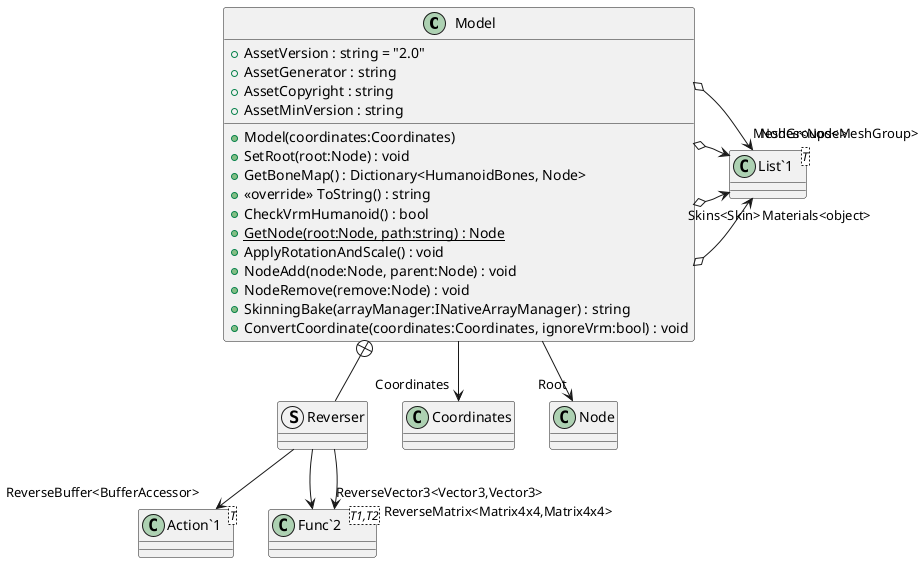 @startuml
class Model {
    + Model(coordinates:Coordinates)
    + AssetVersion : string = "2.0"
    + AssetGenerator : string
    + AssetCopyright : string
    + AssetMinVersion : string
    + SetRoot(root:Node) : void
    + GetBoneMap() : Dictionary<HumanoidBones, Node>
    + <<override>> ToString() : string
    + CheckVrmHumanoid() : bool
    + {static} GetNode(root:Node, path:string) : Node
    + ApplyRotationAndScale() : void
    + NodeAdd(node:Node, parent:Node) : void
    + NodeRemove(remove:Node) : void
    + SkinningBake(arrayManager:INativeArrayManager) : string
    + ConvertCoordinate(coordinates:Coordinates, ignoreVrm:bool) : void
}
class "List`1"<T> {
}
struct Reverser {
}
class "Action`1"<T> {
}
class "Func`2"<T1,T2> {
}
Model --> "Coordinates" Coordinates
Model o-> "Materials<object>" "List`1"
Model o-> "Skins<Skin>" "List`1"
Model o-> "MeshGroups<MeshGroup>" "List`1"
Model --> "Root" Node
Model o-> "Nodes<Node>" "List`1"
Model +-- Reverser
Reverser --> "ReverseBuffer<BufferAccessor>" "Action`1"
Reverser --> "ReverseVector3<Vector3,Vector3>" "Func`2"
Reverser --> "ReverseMatrix<Matrix4x4,Matrix4x4>" "Func`2"
@enduml

